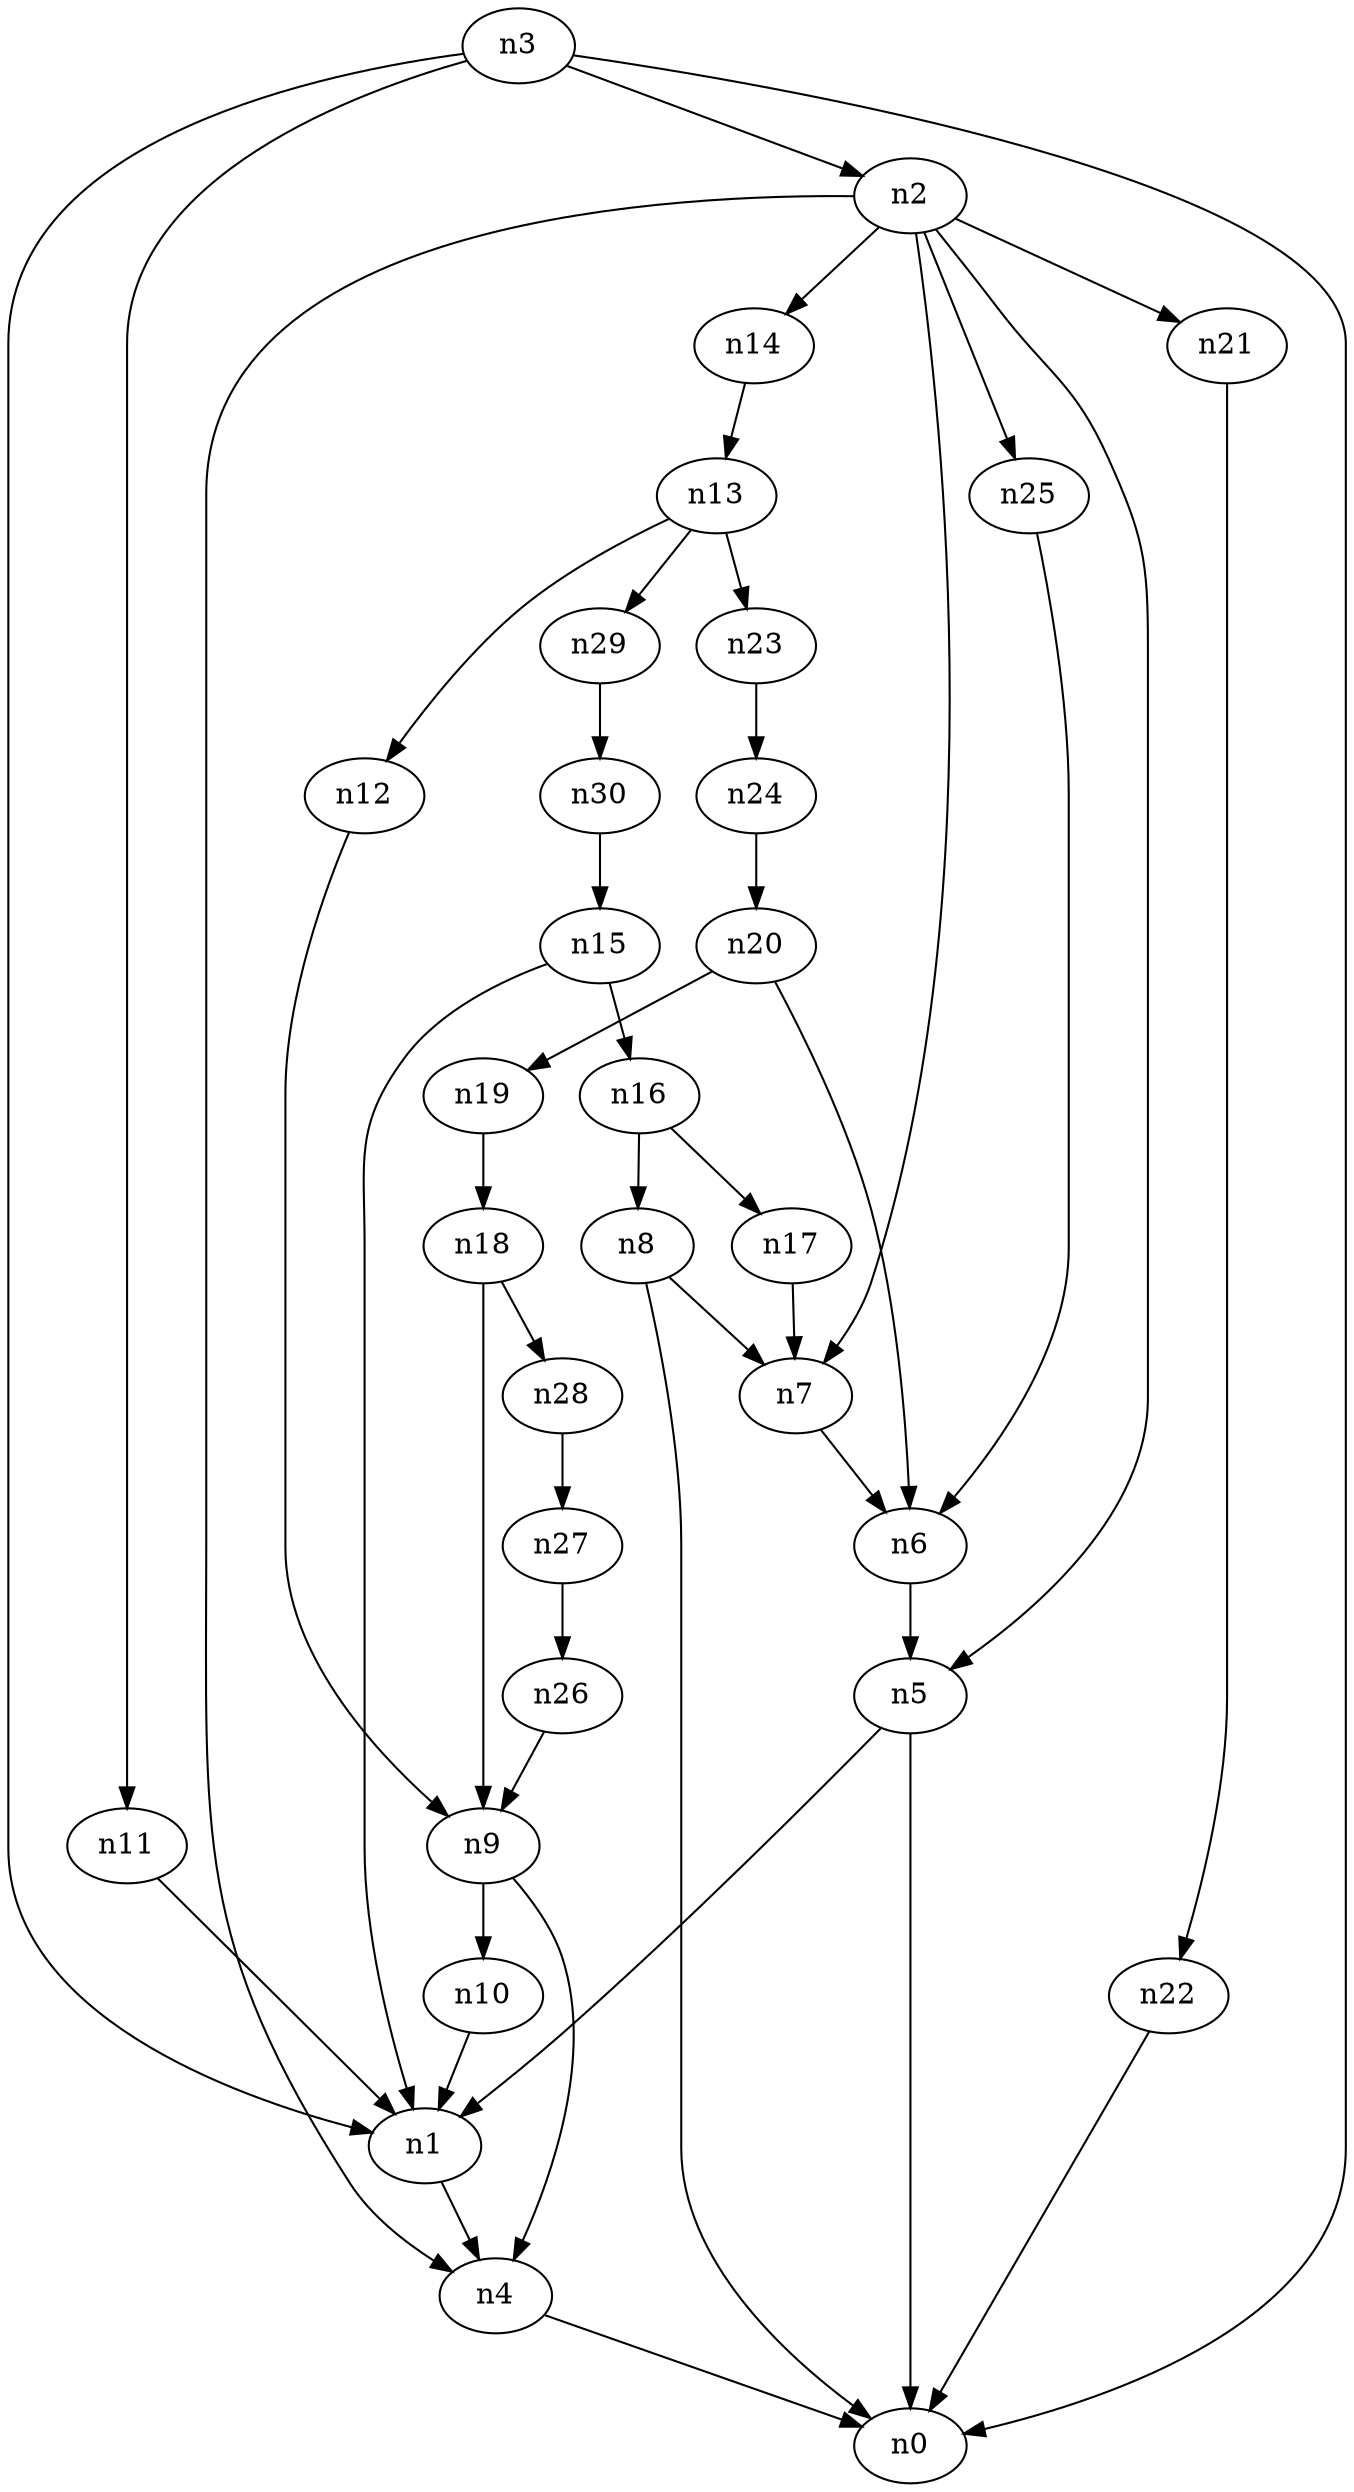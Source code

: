 digraph G {
	n1 -> n4	 [_graphml_id=e4];
	n2 -> n4	 [_graphml_id=e7];
	n2 -> n5	 [_graphml_id=e8];
	n2 -> n7	 [_graphml_id=e18];
	n2 -> n14	 [_graphml_id=e22];
	n2 -> n21	 [_graphml_id=e32];
	n2 -> n25	 [_graphml_id=e39];
	n3 -> n0	 [_graphml_id=e0];
	n3 -> n1	 [_graphml_id=e3];
	n3 -> n2	 [_graphml_id=e6];
	n3 -> n11	 [_graphml_id=e17];
	n4 -> n0	 [_graphml_id=e1];
	n5 -> n0	 [_graphml_id=e2];
	n5 -> n1	 [_graphml_id=e5];
	n6 -> n5	 [_graphml_id=e9];
	n7 -> n6	 [_graphml_id=e10];
	n8 -> n0	 [_graphml_id=e12];
	n8 -> n7	 [_graphml_id=e11];
	n9 -> n4	 [_graphml_id=e13];
	n9 -> n10	 [_graphml_id=e14];
	n10 -> n1	 [_graphml_id=e15];
	n11 -> n1	 [_graphml_id=e16];
	n12 -> n9	 [_graphml_id=e19];
	n13 -> n12	 [_graphml_id=e20];
	n13 -> n23	 [_graphml_id=e35];
	n13 -> n29	 [_graphml_id=e44];
	n14 -> n13	 [_graphml_id=e21];
	n15 -> n1	 [_graphml_id=e23];
	n15 -> n16	 [_graphml_id=e24];
	n16 -> n8	 [_graphml_id=e25];
	n16 -> n17	 [_graphml_id=e27];
	n17 -> n7	 [_graphml_id=e26];
	n18 -> n9	 [_graphml_id=e28];
	n18 -> n28	 [_graphml_id=e43];
	n19 -> n18	 [_graphml_id=e29];
	n20 -> n6	 [_graphml_id=e31];
	n20 -> n19	 [_graphml_id=e30];
	n21 -> n22	 [_graphml_id=e33];
	n22 -> n0	 [_graphml_id=e34];
	n23 -> n24	 [_graphml_id=e36];
	n24 -> n20	 [_graphml_id=e37];
	n25 -> n6	 [_graphml_id=e38];
	n26 -> n9	 [_graphml_id=e40];
	n27 -> n26	 [_graphml_id=e41];
	n28 -> n27	 [_graphml_id=e42];
	n29 -> n30	 [_graphml_id=e45];
	n30 -> n15	 [_graphml_id=e46];
}
